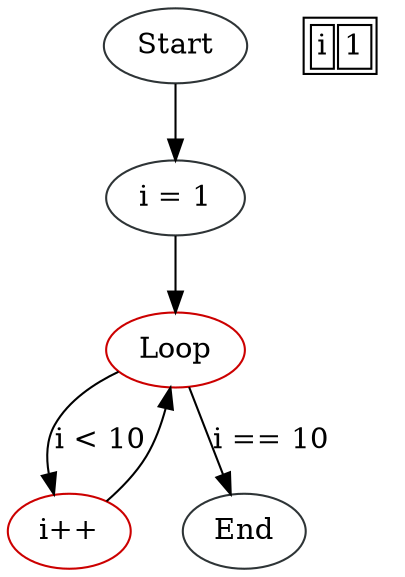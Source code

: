 digraph IncrementingLoop {
node1 [label="Start", color="#2e3436"]
node2 [label="i = 1", color="#2e3436"]
node3 [label="Loop", color="#cc0000"]
node4 [label="i++", color="#cc0000"]
node5 [label="End", color="#2e3436"]

node1 -> node2
node2 -> node3
node3 -> node4 [label="i < 10"]
node3 -> node5 [label="i == 10"]
node4 -> node3
variables [shape=none, label=<<table><tr><td>i</td><td>1</td></tr></table>>]
}
